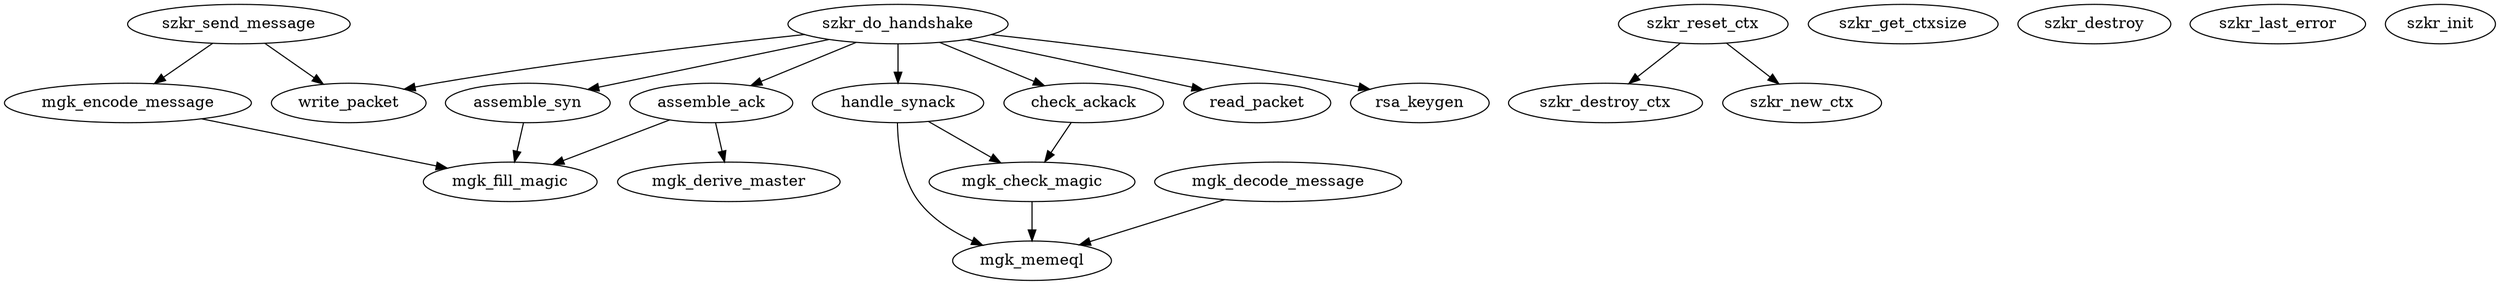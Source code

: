 digraph callgraph {
"szkr_send_message" -> "write_packet" [style=solid];
"szkr_send_message" -> "mgk_encode_message" [style=solid];
"szkr_reset_ctx" -> "szkr_destroy_ctx" [style=solid];
"szkr_reset_ctx" -> "szkr_new_ctx" [style=solid];
"assemble_ack" -> "mgk_derive_master" [style=solid];
"assemble_ack" -> "mgk_fill_magic" [style=solid];
"handle_synack" -> "mgk_memeql" [style=solid];
"handle_synack" -> "mgk_check_magic" [style=solid];
"szkr_do_handshake" -> "assemble_syn" [style=solid];
"szkr_do_handshake" -> "check_ackack" [style=solid];
"szkr_do_handshake" -> "write_packet" [style=solid];
"szkr_do_handshake" -> "read_packet" [style=solid];
"szkr_do_handshake" -> "handle_synack" [style=solid];
"szkr_do_handshake" -> "assemble_ack" [style=solid];
"szkr_do_handshake" -> "rsa_keygen" [style=solid];
"check_ackack" -> "mgk_check_magic" [style=solid];
"mgk_check_magic" -> "mgk_memeql" [style=solid];
"assemble_syn" -> "mgk_fill_magic" [style=solid];
"mgk_decode_message" -> "mgk_memeql" [style=solid];
"mgk_encode_message" -> "mgk_fill_magic" [style=solid];
"szkr_get_ctxsize";
"szkr_destroy";
"szkr_last_error";
"szkr_init";
}
